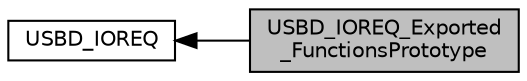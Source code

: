 digraph "USBD_IOREQ_Exported_FunctionsPrototype"
{
  edge [fontname="Helvetica",fontsize="10",labelfontname="Helvetica",labelfontsize="10"];
  node [fontname="Helvetica",fontsize="10",shape=record];
  rankdir=LR;
  Node1 [label="USBD_IOREQ",height=0.2,width=0.4,color="black", fillcolor="white", style="filled",URL="$group___u_s_b_d___i_o_r_e_q.html",tooltip="header file for the usbd_ioreq.c file "];
  Node0 [label="USBD_IOREQ_Exported\l_FunctionsPrototype",height=0.2,width=0.4,color="black", fillcolor="grey75", style="filled", fontcolor="black"];
  Node1->Node0 [shape=plaintext, dir="back", style="solid"];
}
